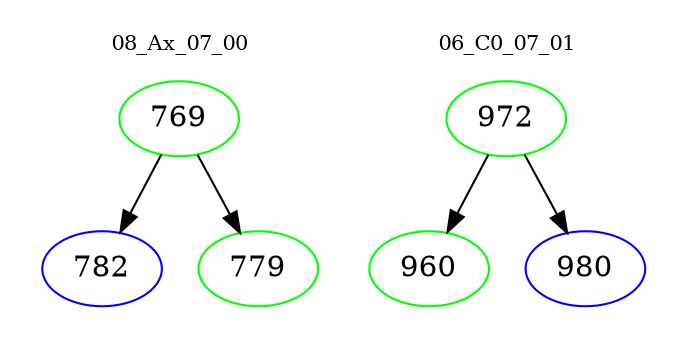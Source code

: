 digraph{
subgraph cluster_0 {
color = white
label = "08_Ax_07_00";
fontsize=10;
T0_769 [label="769", color="green"]
T0_769 -> T0_782 [color="black"]
T0_782 [label="782", color="blue"]
T0_769 -> T0_779 [color="black"]
T0_779 [label="779", color="green"]
}
subgraph cluster_1 {
color = white
label = "06_C0_07_01";
fontsize=10;
T1_972 [label="972", color="green"]
T1_972 -> T1_960 [color="black"]
T1_960 [label="960", color="green"]
T1_972 -> T1_980 [color="black"]
T1_980 [label="980", color="blue"]
}
}
